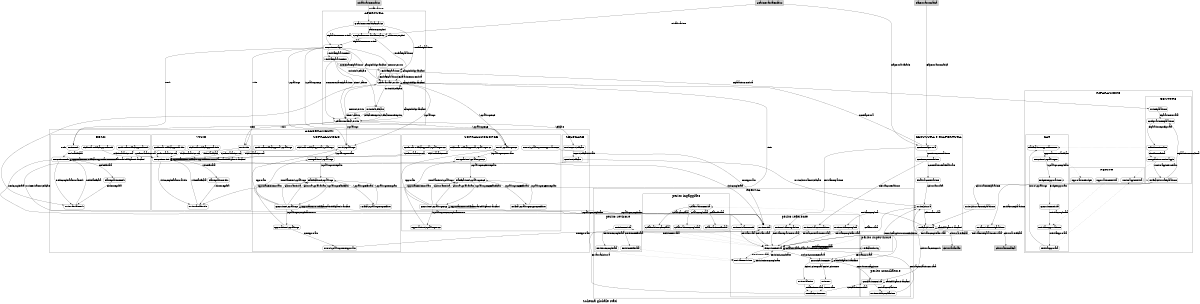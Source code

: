 digraph finite_state_machine {
    rankdir=TD;
	rank =same
    size="8,5"
    fontsize = "24"
    label="Schema globale stati"
    node [shape=box,style=rounded ];
 
subgraph start {
        node [shape = "box" style = "filled" ];
        label = "start";
        InizializzazioneIncarico
        CreazioneManualeIncarico
        RiaperturaAutomatica
}

subgraph end {
        node [shape = "box" style = "filled" ];
        label = "end";
		rank = sink
        ChiusuraManuale
        ChiusuraAutomatica
}


subgraph cluster_apertura {
    node [shape=box,style=rounded ];
        label = "APERTURA";
		CreazioneAutomaticaIncarico
		CompletamentoManualeIncarico
		VenditaRiparazione
		EsecuzioneTriage
		SceltaManualeServizio
		VenditaRiparazionePA1
		SceltaAutomaticaServizio
		InvioLinkSelfCare
}

subgraph cluster_accertamenti {
    node [shape=box,style=rounded ];
    label = "ACCERTAMENTI";

    subgraph cluster_selfcare {
    node [shape=box,style=rounded ];
    label = "SELFCARE";
		AvvioAccertSelfCare
		GestioneSelfCare
    }
	
    subgraph cluster_visio {
        node [shape=box,style=rounded ];
        label = "VISIO";
        AvvioVisio
		AvvioManualeVisio
		EsecuzioneVisio
		RiassegnazioneVisio
		RichiestaModificaApptoPaVisio	
		ConfermaModificaApptoPaVisio	
	}

    subgraph cluster_desk {
    node [shape=box,style=rounded ];
    label = "DESK";
		AvvioDesk
		AvvioManualeDesk
		EsecuzioneDesk
		RiassegnazioneDesk
		RichiestaModificaApptoPaDesk
        ConfermaModificaApptoPaDesk
	} 	  

    subgraph cluster_sopralluogo {
        node [shape=box,style=rounded ];
        label = "SOPRALLUOGO";
	    AvvioSopralluogo
	    AssegnazioneSopralluogo
	    PianificazioneSopralluogo
	    EsecuzioneSopralluogo
        VerificaSopralluogoDopoRifiuto
        ApprovazioneSopralluogo
		RichiestaModificaApptoPaSopralluogo			
		ConfermaModificaApptoPaSopralluogo
		NuovoSopralluogoNonApprovato		
    }

    subgraph cluster_sopralluogoPce {
        node [shape=box,style=rounded ];
        label = "SOPRALLUOGOPCE";
		AvvioSopralluogoPCE
		AssegnazioneSopralluogoPCE
        PianificazioneSopralluogoPCE
        EsecuzioneSopralluogoPCE
        VerificaSopralluogoPCEDopoRifiuto
        ApprovazioneSopralluogoPCE
		RichiestaModificaApptoPaSopralluogoPCE		
		ConfermaModificaApptoPaSopralluogoPCE
		NuovoSopralluogoNonApprovatoPCE		
    }

}

subgraph cluster_perizia {
    node [shape=box,style=rounded ];
    label = "PERIZIA";        

	subgraph cluster_peritoReferente {
		node [shape=box,style=rounded ];
		label = "perito referente";             
		AvvioPerizia
		AvvioPeriziaPostDesk 
		AvvioPeriziaContestazione
		AvvioPeriziaIncompleta
		AvvioPeriziaIntegrazione
		EsecuzionePerizia  
		PeriziaInRevisione
		ComunicazioneEsito
		InvioEmailEsito       
		InvioAtto             
		AttesaRicezioneAtto   
	
	}

	subgraph cluster_collaborazione {
		node [shape=box,style=rounded ];
		label = "perito ingaggiato";
		CollaborazionePerizia    
		CollaborazioneRifiutata  
		CollaborazioneCancellata 
		CollaborazioneCompletata 
	
	
	}


	subgraph cluster_revisione {
		node [shape=box,style=rounded ];
		RevisionePerizia    
		RevisioneRifiutata  
		RevisioneCompletata   label = "perito revisore";
	
	}
	
	
	subgraph cluster_conciliation {
		node [shape=box,style=rounded ];
		label = "perito conciliatore";
		AvvioPeriziaConciliazione
		ConciliazionePerizia
		
	}
	
	subgraph cluster_authority {
		node [shape=box,style=rounded ];
		label = "perito supervisore";
		VerificaAuthority
	}


}


subgraph cluster_riparazione {
    node [shape=box,style=rounded ];
    label = "RIPARAZIONE";

    subgraph cluster_gestore {
        node [shape=box,style=rounded ];
        label = "GESTORE";
        AvvioRiparazione
        ConfigurazioneRiparazione
        DefinizioneTimeline 
        AssegnazioneMonitoraggio
        VerificaChiusuraRiparazione
    }

    subgraph cluster_perito {
            node [shape=box,style=rounded ];
            label = "PERITO";
            MonitoraggioAttivita
            ApprovazioneBudget
            ApprovazioneAttivita
    }

    subgraph cluster_cat {
        node [shape=box,style=rounded ] ;
        label = "CAT";
        PianificazioneAppuntamentoR
        EsecuzioneSopralluogoR
        BudgetInApprovazione
        EsecuzioneAttivita 
        AttivitaInApprovazione
        AttivitaApprovata
    }
    
}

subgraph cluster_chiusura {
    node [shape=box,style=rounded ];
    label = "CHIUSURA e RIAPERTURA";
    AvvioChiusura
    VerificaChiusura
    GestioneRiapertura
    GestioneContestazione
    FinalizzaContestazione
}


comment = "apertura"

    InizializzazioneIncarico     -> CreazioneAutomaticaIncarico  [label = "Inizializzazione"];
    CreazioneAutomaticaIncarico  -> CompletamentoManualeIncarico [label = "DatiNonCompleti"];
    CreazioneAutomaticaIncarico  -> VenditaRiparazione           [label = "VenditaRiparazione"];
    CreazioneAutomaticaIncarico  -> EsecuzioneTriage             [label = "RiparazioneNonPrevista"];
    RiaperturaAutomatica         -> GestioneRiapertura      [ label = "RiaperturaAutomatica" ]
    VenditaRiparazione           -> AvvioRiparazione             [label = "RiparazioneVenduta"];
    VenditaRiparazione           -> SceltaManualeServizio        [label = "RiparazioneNonVenduta"];
    VenditaRiparazione           -> VenditaRiparazione           [label = "CampiObbligMancanti"];
    VenditaRiparazionePA1        -> SceltaAutomaticaServizio     [label = "NonInteressatoRiparazione"] ;
    VenditaRiparazionePA1        -> VenditaRiparazione           [label = "InteressatoRiparazione"] ;
    VenditaRiparazionePA1        -> SceltaAutomaticaServizio     [label = "TimerScaduto"] ;
    CompletamentoManualeIncarico -> CompletamentoManualeIncarico [label = "DatiNonCompleti"];
    CompletamentoManualeIncarico -> VenditaRiparazione           [label = "VenditaRiparazione"];
    CompletamentoManualeIncarico -> EsecuzioneTriage             [label = "RiparazioneNonPrevista"];
    CreazioneManualeIncarico     -> CompletamentoManualeIncarico [label = "Inizializzazione"];
    InvioLinkSelfCare            -> SceltaAutomaticaServizio     [label = "SelfCareEseguito"];
    InvioLinkSelfCare            -> SceltaAutomaticaServizio     [label = "SelfCareNonEseguito"];
    InvioLinkSelfCare            -> SceltaAutomaticaServizio     [label = "TimerScaduto"];
    EsecuzioneTriage             -> InvioLinkSelfCare            [label = "InvioLinkSelfCare"];
    EsecuzioneTriage             -> AvvioSopralluogoPCE          [label = "SopralluogoPCE"];
    EsecuzioneTriage             -> VenditaRiparazionePA1        [label = "VenditaRiparazionePA1"];
    EsecuzioneTriage             -> AvvioVisio                   [label = "Visio"];
    EsecuzioneTriage             -> AvvioDesk                    [label = "Desk"];   
    EsecuzioneTriage             -> AvvioSopralluogo             [label = "Sopralluogo"]; 
    EsecuzioneTriage             -> SceltaManualeServizio        [label = "NessunServizio"]  
    EsecuzioneTriage             -> SceltaManualeServizio        [label = "CampiObbligMancanti"] 
    SceltaAutomaticaServizio     -> AvvioSopralluogoPCE          [label = "SopralluogoPCE"];
    SceltaAutomaticaServizio     -> AvvioVisio                   [label = "Visio"];
    SceltaAutomaticaServizio     -> AvvioDesk                    [label = "Desk"];   
    SceltaAutomaticaServizio     -> AvvioSopralluogo             [label = "Sopralluogo"];   
    SceltaAutomaticaServizio     -> AvvioAccertSelfCare          [label = "SelfCare"];   
    SceltaAutomaticaServizio     -> SceltaManualeServizio        [label = "NessunServizio"];   
    SceltaAutomaticaServizio     -> SceltaManualeServizio        [label = "CampiObbligMancanti"];
    SceltaManualeServizio        -> AvvioSopralluogoPCE          [label = "SopralluogoPCE"];
    SceltaManualeServizio        -> AvvioManualeVisio            [label = "Visio"];
    SceltaManualeServizio        -> AvvioManualeDesk             [label = "Desk"];   
    SceltaManualeServizio        -> AvvioSopralluogo             [label = "Sopralluogo"];   
    SceltaManualeServizio        -> InvioLinkSelfCare            [label = "InvioLinkSelfCare"];
    SceltaManualeServizio        -> VenditaRiparazione           [label = "VenditaRiparazione"];
    SceltaManualeServizio        -> SceltaManualeServizio        [label = "CampiObbligMancanti"];

comment = "ACCERTAMENTI"

    AvvioVisio	                 ->	EsecuzioneVisio	    		[ label = "VisioPianificata"];
    EsecuzioneVisio	             ->	RiassegnazioneVisio			[ label = "VisioRifiutata"];
    EsecuzioneVisio	             ->	EsecuzioneVisio	    		[ label = "AppuntamentoModificato"];
    EsecuzioneVisio	             ->	EsecuzioneVisio  			[ label = "AppuntamentoAnnullato"];
    EsecuzioneVisio	             ->	AvvioManualeVisio			[ label = "VisioCompletataNuovaVisio"];
    EsecuzioneVisio	             ->	AvvioPerizia	    		[ label = "VisioCompletata"];
    EsecuzioneVisio	             ->	EsecuzioneVisio  			[ label = "DatiObbligatoriMancanti"];
    AvvioManualeVisio	         ->	EsecuzioneVisio	    		[ label = "VisioPianificata"];
    RiassegnazioneVisio	         ->	AvvioManualeVisio			[ label = "VisioAssegnata"];
 
    AvvioDesk	              ->	EsecuzioneDesk	            [ label = "DeskPianificata"];
    EsecuzioneDesk	          ->	RiassegnazioneDesk	        [ label = "DeskRifiutata"];
    EsecuzioneDesk	          ->	EsecuzioneDesk	            [ label = "AppuntamentoModificato"];
    EsecuzioneDesk	          ->	EsecuzioneDesk  	        [ label = "AppuntamentoAnnullato"];
    EsecuzioneDesk	          ->	AvvioManualeDesk	        [ label = "DeskCompletataNuovaDesk"];
    EsecuzioneDesk	          ->	AvvioPeriziaPostDesk	    [ label = "DeskCompletata"];
    EsecuzioneDesk	          ->	EsecuzioneDesk  	        [ label = "DatiObbligatoriMancanti"];
    AvvioManualeDesk	      ->	EsecuzioneDesk	            [ label = "DeskPianificata"];
    RiassegnazioneDesk	      ->	AvvioManualeDesk	        [ label = "DeskAssegnata"];
 
    AvvioSopralluogo               -> AssegnazioneSopralluogo        [ label = "SopralluogoAvviato"];
    AssegnazioneSopralluogo        -> PianificazioneSopralluogo      [ label = "SopralluogoAssegnato"];
    PianificazioneSopralluogo      -> EsecuzioneSopralluogo          [ label = "SopralluogoPianificato"];
    PianificazioneSopralluogo      -> VerificaSopralluogoDopoRifiuto [ label = "SopralluogoRifiutato"];
    VerificaSopralluogoDopoRifiuto -> PianificazioneSopralluogo      [ label = "SopralluogoAssegnato"];
    EsecuzioneSopralluogo          -> EsecuzioneSopralluogo          [ label = "AppuntamentoModificato"];
    EsecuzioneSopralluogo          -> PianificazioneSopralluogo      [ label = "AppuntamentoAnnullato"];
    EsecuzioneSopralluogo          -> ApprovazioneSopralluogo        [ label = "SopralluogoCompletatoNuovo"];
    
	ApprovazioneSopralluogo        -> NuovoSopralluogoNonApprovato   [ label = "NonApprovato"];
    ApprovazioneSopralluogo        -> AvvioSopralluogo               [ label = "Approvato"];
    EsecuzioneSopralluogo          -> PianificazioneSopralluogo      [ label = "ChiusuraAttivita"];
    EsecuzioneSopralluogo	       -> EsecuzioneSopralluogo  	     [ label = "DatiObbligatoriMancanti"];
    EsecuzioneSopralluogo	       -> PianificazioneSopralluogo  	 [ label = "ChiusuraSoprallVariato"];
    EsecuzioneSopralluogo          -> AssegnazioneSopralluogo        [ label = "AnnullamentoSopralluogo" ];
	
	
    AvvioSopralluogoPCE               -> AssegnazioneSopralluogoPCE        [ label = "SopralluogoPCEAvviato"];
    AssegnazioneSopralluogoPCE        -> PianificazioneSopralluogoPCE      [ label = "SopralluogoPCEAssegnato"];
    PianificazioneSopralluogoPCE      -> EsecuzioneSopralluogoPCE          [ label = "SopralluogoPCEPianificato"];
    PianificazioneSopralluogoPCE      -> VerificaSopralluogoPCEDopoRifiuto [ label = "SopralluogoPCERifiutato"];
    VerificaSopralluogoPCEDopoRifiuto -> PianificazioneSopralluogoPCE      [ label = "SopralluogoPCEAssegnato"];
    EsecuzioneSopralluogoPCE          -> EsecuzioneSopralluogoPCE          [ label = "AppuntamentoModificato"];
    EsecuzioneSopralluogoPCE          -> PianificazioneSopralluogoPCE      [ label = "AppuntamentoAnnullato"];
    EsecuzioneSopralluogoPCE          -> ApprovazioneSopralluogoPCE        [ label = "SopralluogoPCECompletatoNuovo"];
    ApprovazioneSopralluogoPCE        -> AvvioSopralluogoPCE               [ label = "Approvato"];
    EsecuzioneSopralluogoPCE          -> PianificazioneSopralluogoPCE      [ label = "ChiusuraAttivita"];       
    EsecuzioneSopralluogoPCE	       -> EsecuzioneSopralluogoPCE  	     [ label = "DatiObbligatoriMancanti"];   

    EsecuzioneSopralluogoPCE             -> AssegnazioneSopralluogoPCE        [ label = "AnnullamentoSopralluogo" ];

    EsecuzioneSopralluogo                   -> AvvioPerizia        [ label = "SoprallugoCompletato"];
    NuovoSopralluogoNonApprovato            -> AvvioPerizia        [ label = "NonApprovato"];
    EsecuzioneSopralluogoPCE                -> AvvioPerizia        [ label = "SoprallugoCompletato"];
    NuovoSopralluogoNonApprovatoPCE         -> AvvioPerizia        [ label = "NonApprovato"];
    EsecuzioneSopralluogoPCE	       -> PianificazioneSopralluogoPCE  	 [ label = "ChisuraSoprallVariato"];

	RichiestaModificaApptoPaVisio		   -> EsecuzioneVisio  [ label = "RichiestaPaRicevuta"] ;
	ConfermaModificaApptoPaVisio		   -> EsecuzioneVisio  [ label = "ConfermaPaRicevuta"] ;
	
	RichiestaModificaApptoPaDesk		   -> EsecuzioneVisio  [ label = "RichiestaPaRicevuta"] ;
	ConfermaModificaApptoPaDesk		       -> EsecuzioneVisio  [ label = "ConfermaPaRicevuta"] ;	

	RichiestaModificaApptoPaSopralluogo		   -> EsecuzioneVisio  [ label = "RichiestaPaRicevuta"] ;
	ConfermaModificaApptoPaSopralluogo		   -> EsecuzioneVisio  [ label = "ConfermaPaRicevuta"] ;
	
	RichiestaModificaApptoPaSopralluogoPCE		   -> EsecuzioneVisio  [ label = "RichiestaPaRicevuta"] ;
	ConfermaModificaApptoPaSopralluogoPCE		   -> EsecuzioneVisio  [ label = "ConfermaPaRicevuta"] ;
	
	AvvioAccertSelfCare                 -> GestioneSelfCare [ label = "AccertSelfCareAvviati" ]                           
	GestioneSelfCare                    -> AvvioPerizia     [ label = "AvvioPeriziaPostSelfCare"]
	GestioneSelfCare                    -> AvvioChiusura    [ label = "AvvioChiusuraPostSelfCare"]
	
	
	
comment = "PERIZIA"
   
    AvvioPerizia               -> EsecuzionePerizia           [ label = "PeriziaAvviata"]   ;
    EsecuzionePerizia          -> EsecuzionePerizia           [ label = "CollabAvviata" ]    ;
     
    EsecuzionePerizia          -> PeriziaInRevisione          [ label = "RevisioneAvviata" ]    ;

    EsecuzionePerizia          -> CollaborazionePerizia       [ label = "CollabAvviata" style ="dotted"]    ;
    CollaborazionePerizia      -> CollaborazioneRifiutata     [ label = "CollabRifiutata"  ] ;
    CollaborazionePerizia      -> CollaborazioneCancellata    [ label = "CollabCancellata" ] ;
    CollaborazionePerizia      -> CollaborazioneCompletata    [ label = "CollabCompletata" ] ;
 
    CollaborazioneRifiutata     -> EsecuzionePerizia  [ style = "dotted"]  
    CollaborazioneCancellata    -> EsecuzionePerizia  [ style = "dotted"]
    CollaborazioneCompletata    -> EsecuzionePerizia  [ style = "dotted"]

    EsecuzionePerizia          -> RevisionePerizia            [ label = "RevisioneAvviata" style ="dotted"]    ;
    RevisionePerizia           -> RevisioneRifiutata          [ label = "RevisioneRifiutata"  ] ;
    RevisionePerizia           -> RevisioneCompletata         [ label = "RevisioneCompletata" ] ;
 
    RevisioneRifiutata         -> PeriziaInRevisione  [ style = "dotted" ] ;
    RevisioneCompletata        -> PeriziaInRevisione  [ style = "dotted" ] ;

    PeriziaInRevisione         -> EsecuzionePerizia    [label = "RevisioniCompletate"]
    PeriziaInRevisione         -> PeriziaInRevisione   [label = "RevisioniNonCompletate"]
    

    EsecuzionePerizia          -> EsecuzionePerizia           [ label = "CollaborazioneNonCompletata"]  ;
    EsecuzionePerizia          -> VerificaAuthority           [ label = "AuthorityNecessaria"]  ;
    EsecuzionePerizia          -> ComunicazioneEsito          [ label = "AuthorityNonNecessaria"]  ;

    VerificaAuthority          -> ComunicazioneEsito          [ label = "PeriziaApprovata"];
    VerificaAuthority          -> EsecuzionePerizia           [ label = "PeriziaNonApprovata"] ;

    ComunicazioneEsito          -> ConciliazionePerizia        [ label = "AccordoNonRaggiunto"] ;
    ComunicazioneEsito          -> AvvioChiusura               [ label = "AccordoRaggiunto-o-NonRichiesto"] ;
    ComunicazioneEsito          -> InvioEmailEsito             [ label = "EsitoScrittoEmail"] ;
    ComunicazioneEsito          -> InvioAtto                   [ label = "EsitoScrittoAtto"] ;
    InvioEmailEsito             -> AttesaRicezioneAtto         [ label = "EmailEsitoInviata"] ;
    InvioAtto                   -> AttesaRicezioneAtto         [ label = "AttoInviato"] ;
    AttesaRicezioneAtto          -> ConciliazionePerizia       [ label = "ConciliazioneAvviata"] ;
    AttesaRicezioneAtto          -> AvvioChiusura              [ label = "ForzaturaChiusura"] ;

    ConciliazionePerizia       -> AvvioChiusura                   [ label = "ChiusuraConAccordo"] ;
    ConciliazionePerizia       -> ConciliazionePerizia           [ label = "DatiObbligatoriMancanti"] ;
    ConciliazionePerizia       -> AvvioPeriziaConciliazione      [ label = "PeriziaConcilazione"]   ;
    AvvioPeriziaConciliazione  -> EsecuzionePerizia              [ label = "PeriziaConcilazioneAvviata"]   ;
    

    ComunicazioneEsito          -> ComunicazioneEsito              [ label = "DatiObbligatoriMancanti"] ;

    AvvioPeriziaPostDesk        -> EsecuzionePerizia   [ label = "PeriziaAvviata"]   ;
    VerificaChiusura            -> EsecuzionePerizia   [ label = "PeriziaIncompletaAvviata"]   ;
 
 comment = "RIPARAZIONE"

    AvvioRiparazione           -> ConfigurazioneRiparazione    [ label = "RiparazioneAvviata" ]  ;
    ConfigurazioneRiparazione  -> DefinizioneTimeline          [ label = "RiparazioneConfigurata" ]  ;
    DefinizioneTimeline        -> AssegnazioneMonitoraggio     [ label = "TimelineDefinita" ]  ;
    AssegnazioneMonitoraggio   -> VerificaChiusuraRiparazione  [ label = "MonitoraggioTerminato" ]  ;

    DefinizioneTimeline        -> PianificazioneAppuntamentoR  [ style = "dotted" ];
    AssegnazioneMonitoraggio   -> MonitoraggioAttivita         [ style = "dotted" ];

     
    PianificazioneAppuntamentoR -> EsecuzioneSopralluogoR       [ label = "AppuntamentoPianificato" ];
    EsecuzioneSopralluogoR      -> ApprovazioneBudget           [ style = "dotted" ];
    EsecuzioneSopralluogoR      -> BudgetInApprovazione         [ label = "SoprallugoCompletato"]
    BudgetInApprovazione        -> EsecuzioneAttivita           [ label = "BudgetApprovato" ] 
    EsecuzioneAttivita          -> AttivitaInApprovazione       [ label = "AttivitaCompletata" ]
    AttivitaInApprovazione      -> AttivitaApprovata            [ label = "AttivitaApprovata" ]
    AttivitaApprovata           -> PianificazioneAppuntamentoR  [ label = "NuovoSopralluogo" ];
    AttivitaApprovata           -> MonitoraggioAttivita         [ style = "dotted" ]  ;

    ApprovazioneBudget          -> BudgetInApprovazione         [ style = "dotted" ]  ;
    ApprovazioneAttivita        -> AttivitaInApprovazione       [ style = "dotted" ]  ;
    MonitoraggioAttivita        ->  VerificaChiusuraRiparazione [ style = "dotted" ]  ;

    VerificaChiusuraRiparazione  -> ConfigurazioneRiparazione    [ label = "RiparazioneNonChiusa" ] ;
    VerificaChiusuraRiparazione  -> AvviaPeriziaPostRiparazione  [ label = "PeriziaPostRiparazione" ];
    AvviaPeriziaPostRiparazione  -> EsecuzionePerizia            [ label = "PeriziaPostRiparazioneAvviata" ];
    VerificaChiusuraRiparazione  -> AvvioChiusuraPostRiparazione [ label = "ChiusuraPostRiparazione" ];
    AvvioChiusuraPostRiparazione -> VerificaChiusura             [ lable = "ChiusuraAvviata"]

comment = "CHIUSURA"

    AvvioChiusura              -> VerificaChiusura        [ label = "ChiusuraAvviata"]
    VerificaChiusura           -> ChiusuraManuale         [ label = "ChiusuraVerificata"]
    VerificaChiusura           -> ChiusuraAutomatica      [ label = "ChiusuraVerificata"]
    VerificaChiusura           -> VerificaChiusura        [ label = "DatiObbligatoriMancanti"]
    VerificaChiusura           -> AvvioPeriziaIncompleta  [ label = "PeriziaIncompleta"]
    AvvioPeriziaIncompleta     -> EsecuzionePerizia       [ label = "PeriziaIncompletaAvviata"]
   
    CreazioneManualeIncarico   ->  GestioneRiapertura    [ label = "RiaperturaManaule" ]
    GestioneRiapertura          ->  AvvioPeriziaIntegrazione   [ label = "PeriziaIntegrazione" ]
    AvvioPeriziaIntegrazione   ->  EsecuzionePerizia          [ label = "PeriziaIntegrazioneAvviata"]

    GestioneRiapertura    ->  SceltaManualeServizio [ label = "NonRiapertura"]
    GestioneRiapertura    ->  GestioneContestazione [ label = "GestioneContestazione"]

    GestioneContestazione       -> AvvioPeriziaContestazione [ label = "PeriziaContestazione" ]
    AvvioPeriziaContestazione   -> EsecuzionePerizia         [ label = "PeriziaContestazioneAvviata"]

    GestioneContestazione       -> FinalizzaContestazione [ label = "ContestazioneDaFinalizzare"]
    FinalizzaContestazione      -> AvvioChiusura          [ label = "ChiusuraAvviata"]
}
